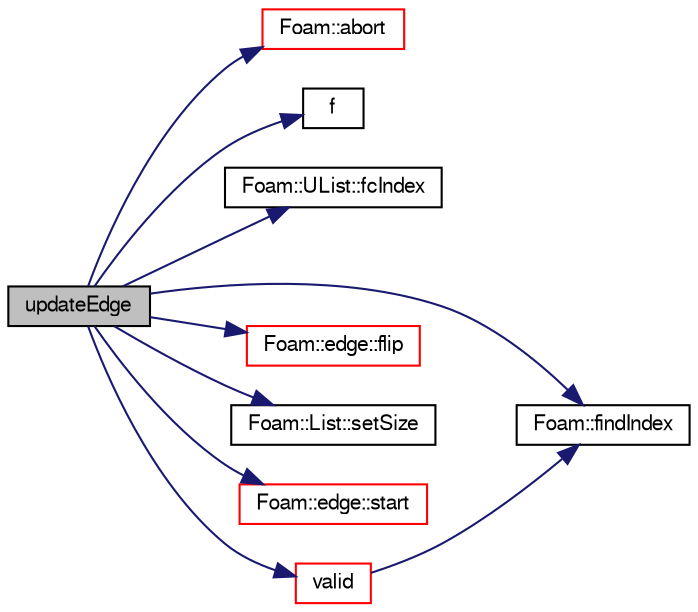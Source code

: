 digraph "updateEdge"
{
  bgcolor="transparent";
  edge [fontname="FreeSans",fontsize="10",labelfontname="FreeSans",labelfontsize="10"];
  node [fontname="FreeSans",fontsize="10",shape=record];
  rankdir="LR";
  Node144 [label="updateEdge",height=0.2,width=0.4,color="black", fillcolor="grey75", style="filled", fontcolor="black"];
  Node144 -> Node145 [color="midnightblue",fontsize="10",style="solid",fontname="FreeSans"];
  Node145 [label="Foam::abort",height=0.2,width=0.4,color="red",URL="$a21124.html#a447107a607d03e417307c203fa5fb44b"];
  Node144 -> Node188 [color="midnightblue",fontsize="10",style="solid",fontname="FreeSans"];
  Node188 [label="f",height=0.2,width=0.4,color="black",URL="$a17900.html#a888be93833ac7a23170555c69c690288"];
  Node144 -> Node189 [color="midnightblue",fontsize="10",style="solid",fontname="FreeSans"];
  Node189 [label="Foam::UList::fcIndex",height=0.2,width=0.4,color="black",URL="$a25698.html#a512534dbc231b74b95ff84902c1b2087",tooltip="Return the forward circular index, i.e. the next index. "];
  Node144 -> Node190 [color="midnightblue",fontsize="10",style="solid",fontname="FreeSans"];
  Node190 [label="Foam::findIndex",height=0.2,width=0.4,color="black",URL="$a21124.html#ac16695f83f370df159eed19f92d095fb",tooltip="Find first occurence of given element and return index,. "];
  Node144 -> Node191 [color="midnightblue",fontsize="10",style="solid",fontname="FreeSans"];
  Node191 [label="Foam::edge::flip",height=0.2,width=0.4,color="red",URL="$a27210.html#a126cb0362ae2e7935520fb27343bad31",tooltip="Flip the edge in-place. "];
  Node144 -> Node198 [color="midnightblue",fontsize="10",style="solid",fontname="FreeSans"];
  Node198 [label="Foam::List::setSize",height=0.2,width=0.4,color="black",URL="$a25694.html#aedb985ffeaf1bdbfeccc2a8730405703",tooltip="Reset size of List. "];
  Node144 -> Node199 [color="midnightblue",fontsize="10",style="solid",fontname="FreeSans"];
  Node199 [label="Foam::edge::start",height=0.2,width=0.4,color="red",URL="$a27210.html#afe56bdd2031bbf8321e35e2330c0b990",tooltip="Return start vertex label. "];
  Node144 -> Node201 [color="midnightblue",fontsize="10",style="solid",fontname="FreeSans"];
  Node201 [label="valid",height=0.2,width=0.4,color="red",URL="$a24830.html#aa4ad85c1548bba1f67ef9566c82f7baa",tooltip="Check whether origin has been changed at all or. "];
  Node201 -> Node190 [color="midnightblue",fontsize="10",style="solid",fontname="FreeSans"];
}
